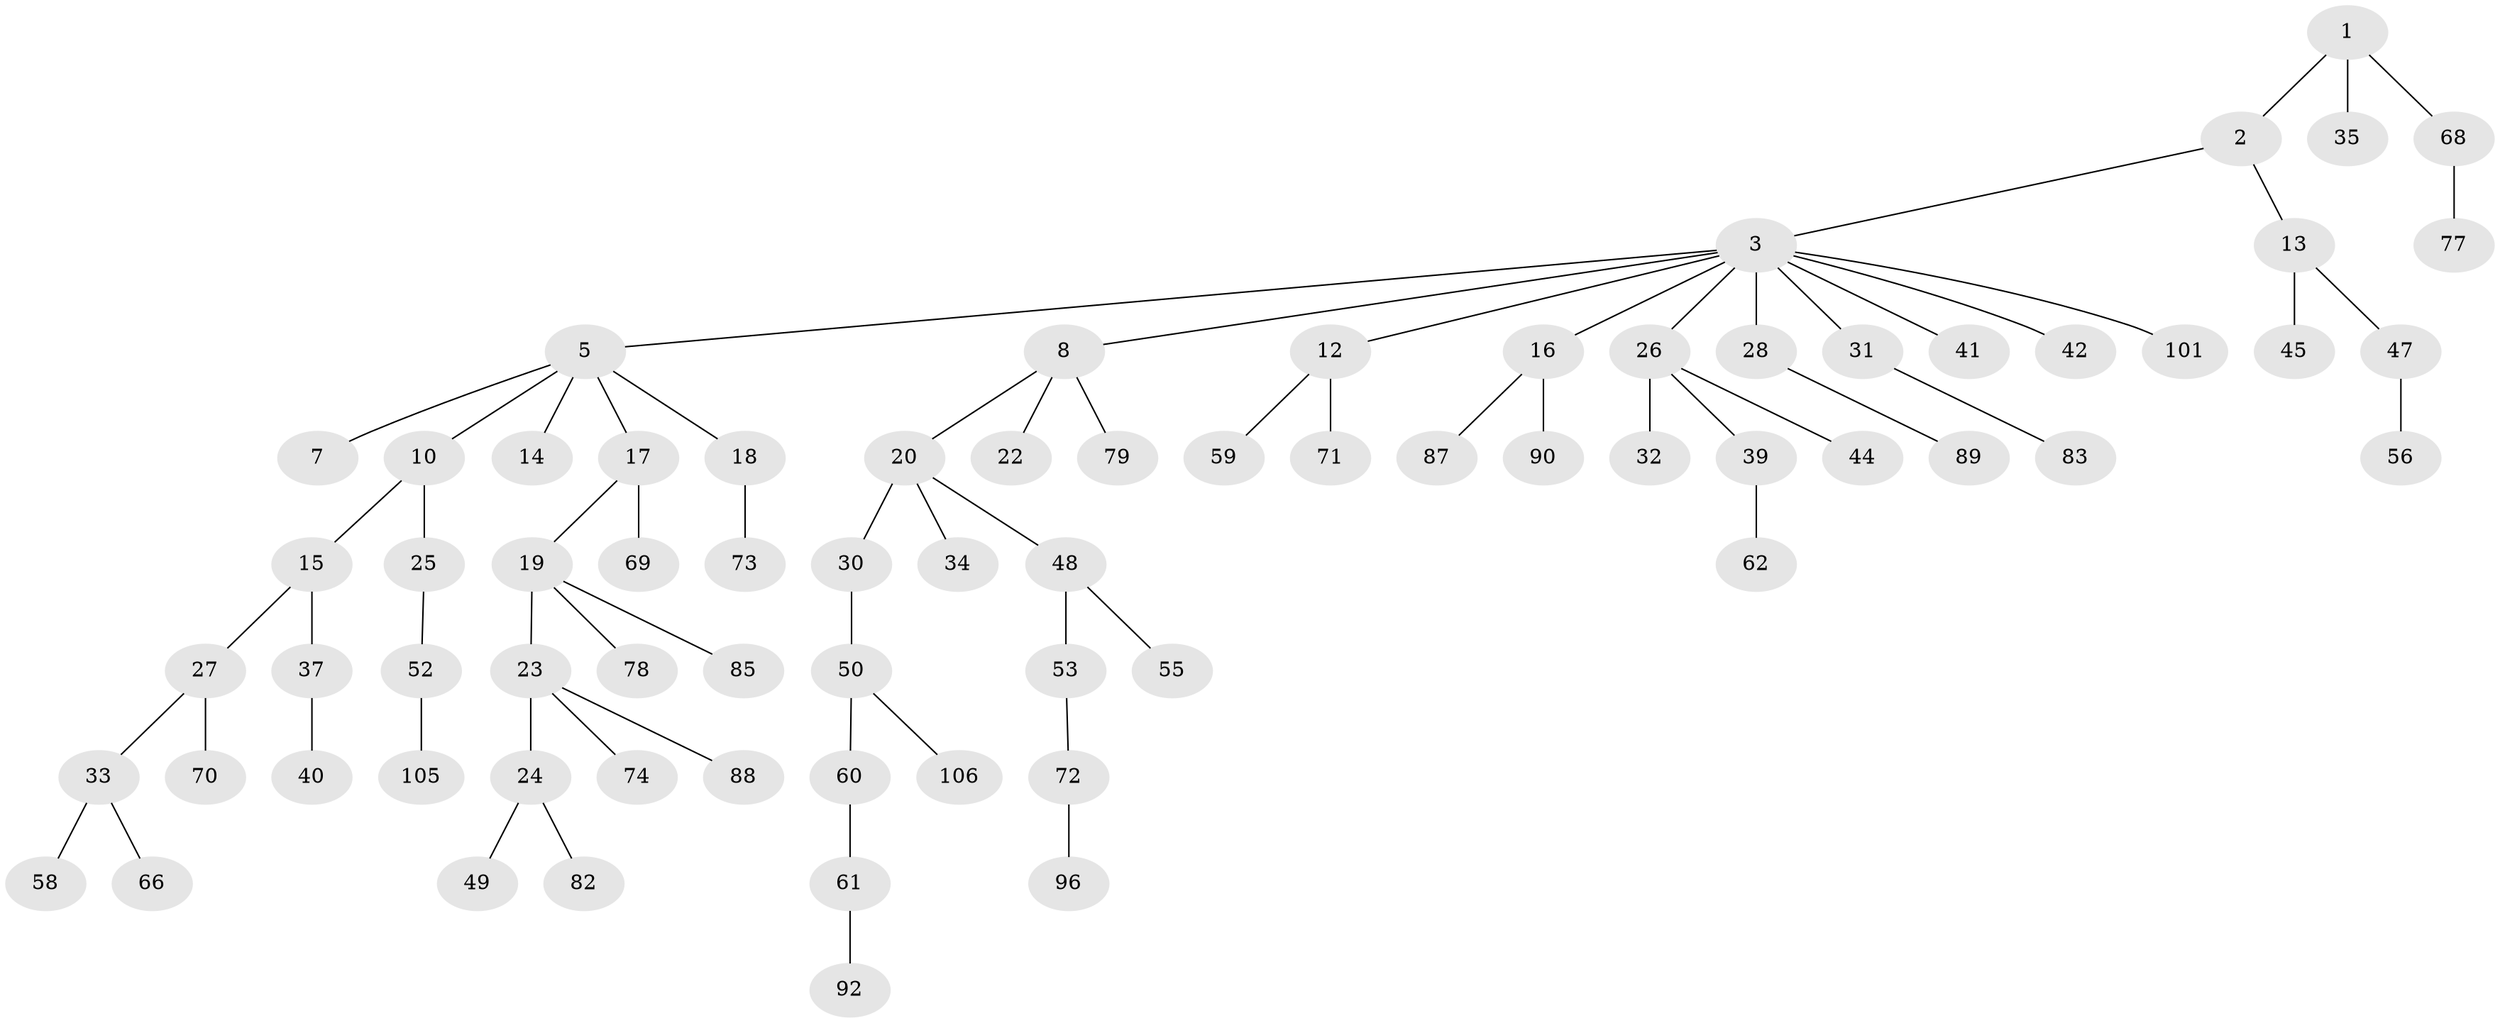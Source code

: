 // original degree distribution, {2: 0.3177570093457944, 3: 0.14018691588785046, 6: 0.009345794392523364, 7: 0.009345794392523364, 5: 0.028037383177570093, 1: 0.4392523364485981, 4: 0.056074766355140186}
// Generated by graph-tools (version 1.1) at 2025/11/02/27/25 16:11:26]
// undirected, 72 vertices, 71 edges
graph export_dot {
graph [start="1"]
  node [color=gray90,style=filled];
  1 [super="+9"];
  2;
  3 [super="+4"];
  5 [super="+6"];
  7;
  8 [super="+11"];
  10 [super="+63"];
  12 [super="+38"];
  13 [super="+91"];
  14 [super="+80"];
  15 [super="+21"];
  16 [super="+46"];
  17;
  18;
  19 [super="+43"];
  20 [super="+65"];
  22;
  23 [super="+57"];
  24 [super="+29"];
  25 [super="+102"];
  26 [super="+51"];
  27;
  28;
  30;
  31 [super="+67"];
  32;
  33 [super="+36"];
  34;
  35 [super="+103"];
  37;
  39;
  40 [super="+84"];
  41;
  42 [super="+107"];
  44 [super="+100"];
  45 [super="+104"];
  47;
  48 [super="+54"];
  49;
  50;
  52 [super="+76"];
  53 [super="+64"];
  55;
  56 [super="+97"];
  58 [super="+93"];
  59 [super="+94"];
  60;
  61 [super="+98"];
  62;
  66;
  68 [super="+75"];
  69;
  70 [super="+99"];
  71;
  72 [super="+86"];
  73 [super="+81"];
  74;
  77;
  78;
  79;
  82;
  83;
  85;
  87;
  88;
  89;
  90 [super="+95"];
  92;
  96;
  101;
  105;
  106;
  1 -- 2;
  1 -- 35;
  1 -- 68;
  2 -- 3;
  2 -- 13;
  3 -- 8;
  3 -- 12;
  3 -- 16;
  3 -- 42;
  3 -- 5;
  3 -- 101;
  3 -- 41;
  3 -- 26;
  3 -- 28;
  3 -- 31;
  5 -- 18;
  5 -- 17;
  5 -- 7;
  5 -- 10;
  5 -- 14;
  8 -- 22;
  8 -- 79;
  8 -- 20;
  10 -- 15;
  10 -- 25;
  12 -- 71;
  12 -- 59;
  13 -- 45;
  13 -- 47;
  15 -- 37;
  15 -- 27;
  16 -- 90;
  16 -- 87;
  17 -- 19;
  17 -- 69;
  18 -- 73;
  19 -- 23;
  19 -- 78;
  19 -- 85;
  20 -- 30;
  20 -- 34;
  20 -- 48;
  23 -- 24;
  23 -- 74;
  23 -- 88;
  24 -- 49;
  24 -- 82;
  25 -- 52;
  26 -- 32;
  26 -- 39;
  26 -- 44;
  27 -- 33;
  27 -- 70;
  28 -- 89;
  30 -- 50;
  31 -- 83;
  33 -- 58;
  33 -- 66;
  37 -- 40;
  39 -- 62;
  47 -- 56;
  48 -- 53;
  48 -- 55;
  50 -- 60;
  50 -- 106;
  52 -- 105;
  53 -- 72;
  60 -- 61;
  61 -- 92;
  68 -- 77;
  72 -- 96;
}
